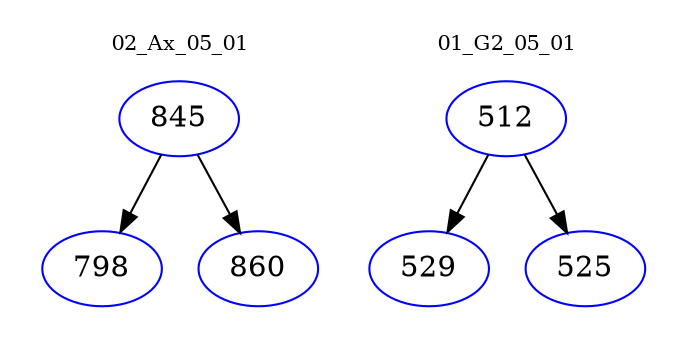 digraph{
subgraph cluster_0 {
color = white
label = "02_Ax_05_01";
fontsize=10;
T0_845 [label="845", color="blue"]
T0_845 -> T0_798 [color="black"]
T0_798 [label="798", color="blue"]
T0_845 -> T0_860 [color="black"]
T0_860 [label="860", color="blue"]
}
subgraph cluster_1 {
color = white
label = "01_G2_05_01";
fontsize=10;
T1_512 [label="512", color="blue"]
T1_512 -> T1_529 [color="black"]
T1_529 [label="529", color="blue"]
T1_512 -> T1_525 [color="black"]
T1_525 [label="525", color="blue"]
}
}

